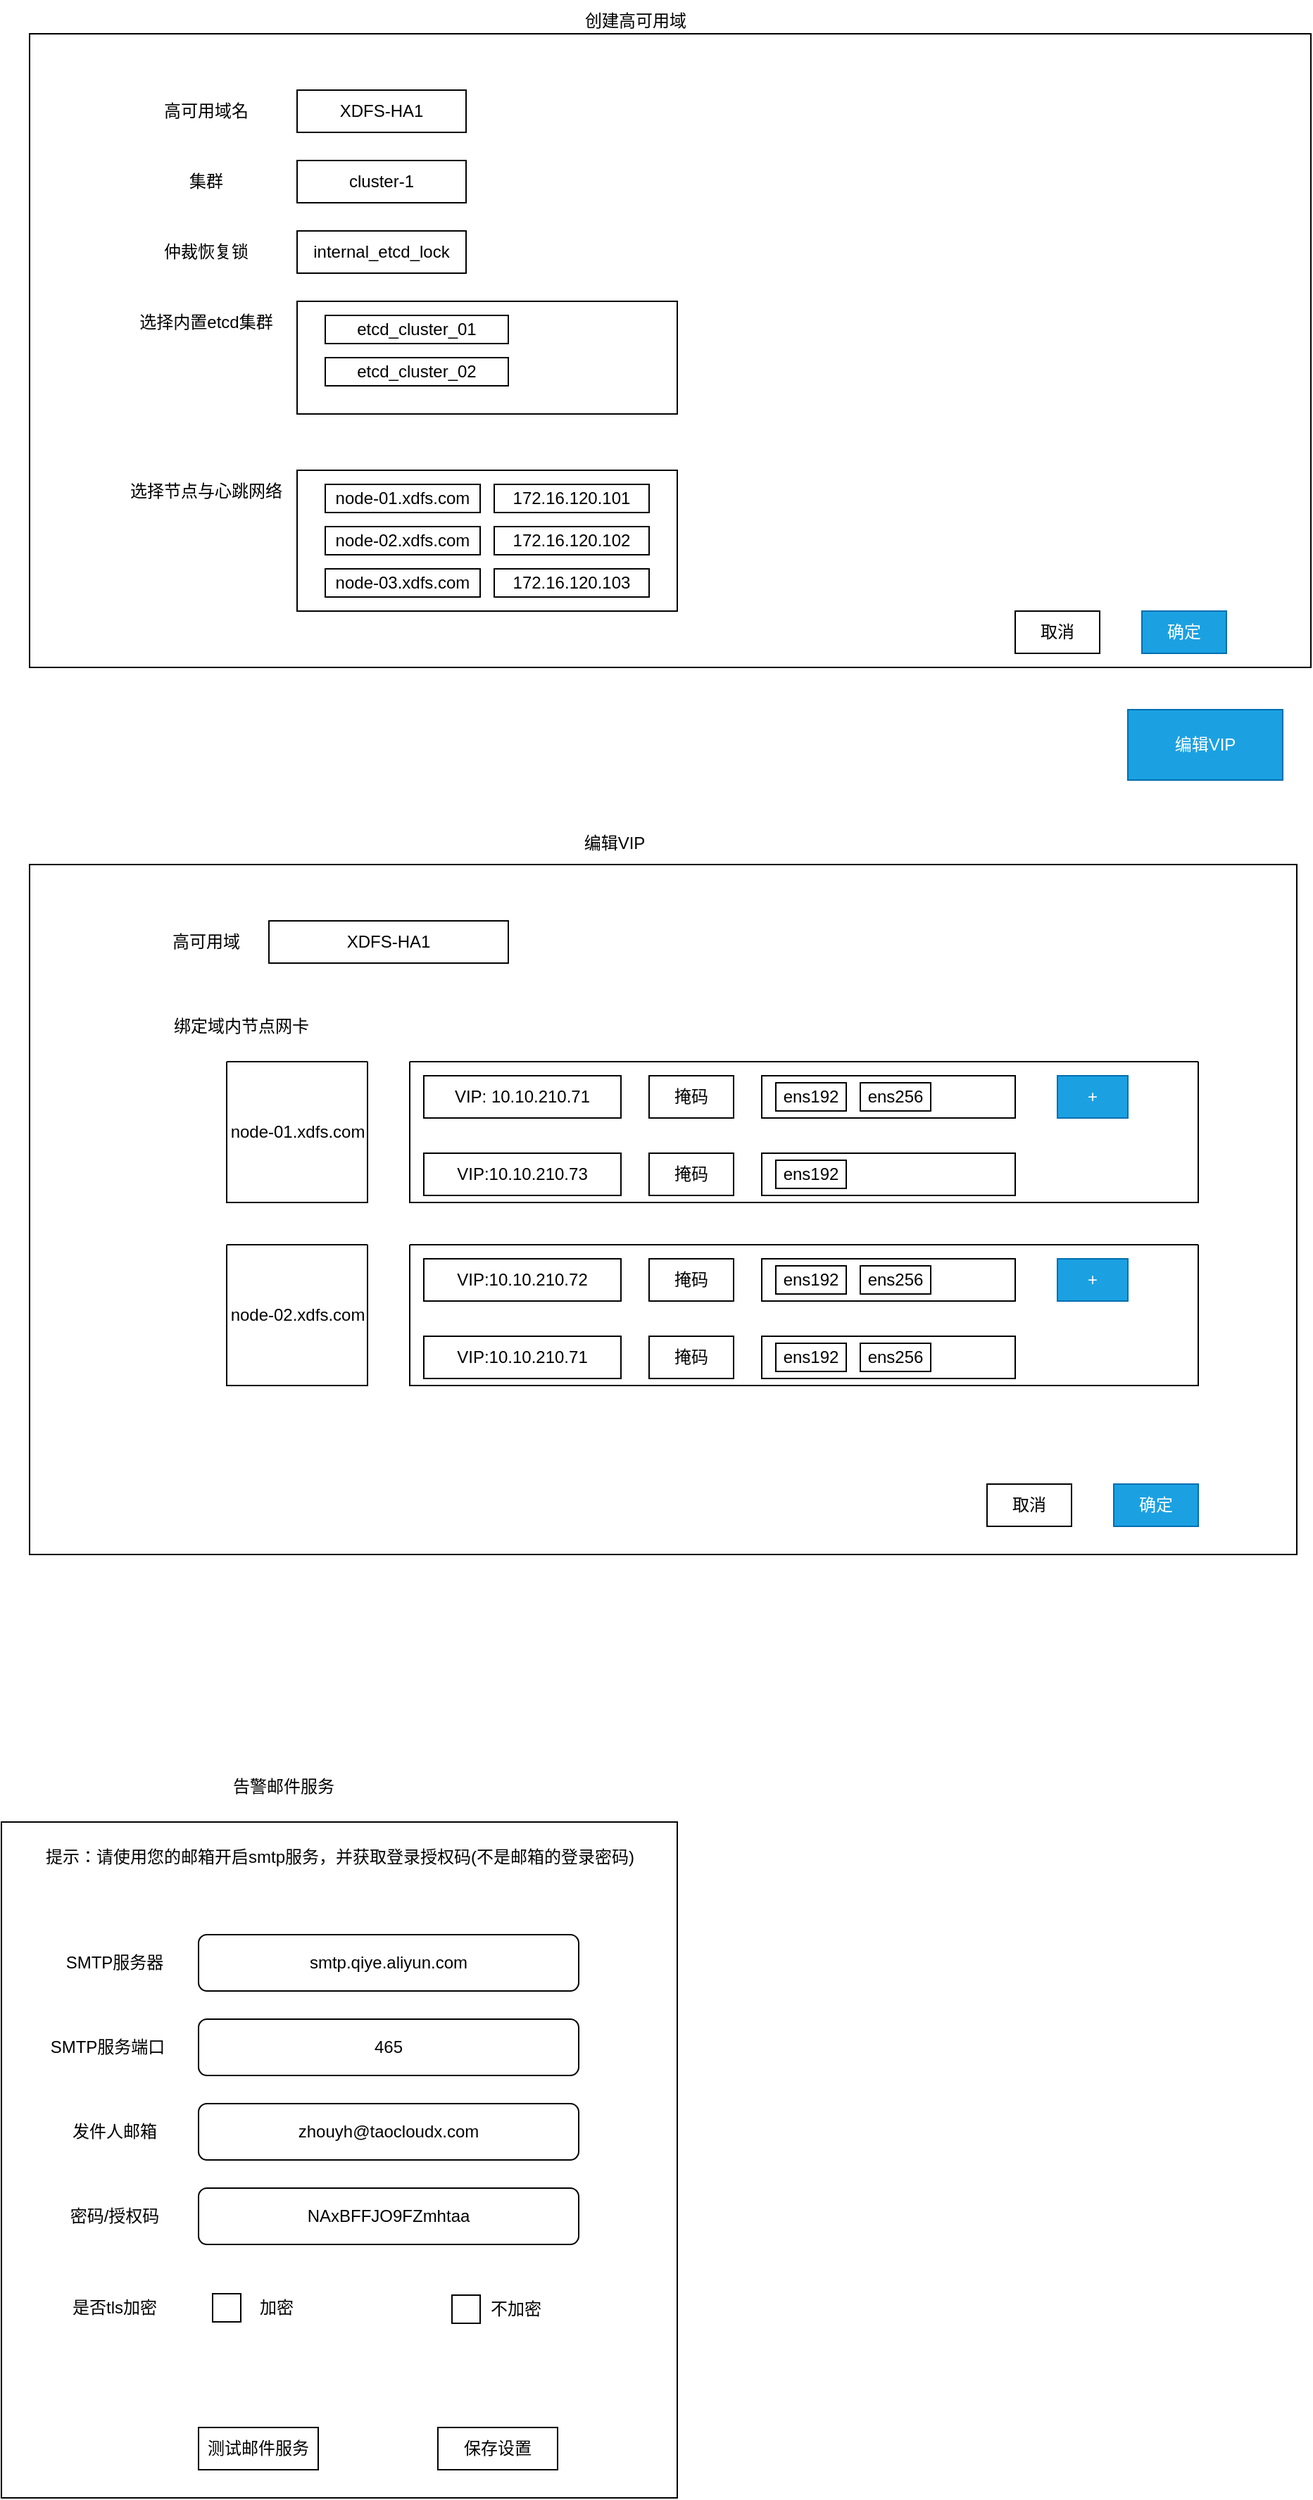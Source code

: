<mxfile version="24.2.5" type="github">
  <diagram name="第 1 页" id="poXkyj1D6vsKRv6Gx0ub">
    <mxGraphModel dx="1317" dy="1839" grid="1" gridSize="10" guides="1" tooltips="1" connect="1" arrows="1" fold="1" page="1" pageScale="1" pageWidth="1169" pageHeight="827" math="0" shadow="0">
      <root>
        <mxCell id="0" />
        <mxCell id="1" parent="0" />
        <mxCell id="ZORYQNpbHHB4bYGUqCD_-1" value="编辑VIP" style="rounded=0;whiteSpace=wrap;html=1;fillColor=#1ba1e2;fontColor=#ffffff;strokeColor=#006EAF;" parent="1" vertex="1">
          <mxGeometry x="950" y="90" width="110" height="50" as="geometry" />
        </mxCell>
        <mxCell id="ZORYQNpbHHB4bYGUqCD_-2" value="" style="rounded=0;whiteSpace=wrap;html=1;" parent="1" vertex="1">
          <mxGeometry x="170" y="200" width="900" height="490" as="geometry" />
        </mxCell>
        <mxCell id="ZORYQNpbHHB4bYGUqCD_-3" value="编辑VIP" style="text;html=1;align=center;verticalAlign=middle;resizable=0;points=[];autosize=1;strokeColor=none;fillColor=none;" parent="1" vertex="1">
          <mxGeometry x="550" y="170" width="70" height="30" as="geometry" />
        </mxCell>
        <mxCell id="ZORYQNpbHHB4bYGUqCD_-4" value="高可用域" style="text;html=1;align=center;verticalAlign=middle;resizable=0;points=[];autosize=1;strokeColor=none;fillColor=none;" parent="1" vertex="1">
          <mxGeometry x="260" y="240" width="70" height="30" as="geometry" />
        </mxCell>
        <mxCell id="ZORYQNpbHHB4bYGUqCD_-5" value="XDFS-HA1" style="rounded=0;whiteSpace=wrap;html=1;" parent="1" vertex="1">
          <mxGeometry x="340" y="240" width="170" height="30" as="geometry" />
        </mxCell>
        <mxCell id="ZORYQNpbHHB4bYGUqCD_-7" value="绑定域内节点网卡" style="text;html=1;align=center;verticalAlign=middle;resizable=0;points=[];autosize=1;strokeColor=none;fillColor=none;" parent="1" vertex="1">
          <mxGeometry x="260" y="300" width="120" height="30" as="geometry" />
        </mxCell>
        <mxCell id="ZORYQNpbHHB4bYGUqCD_-8" value="VIP" style="rounded=0;whiteSpace=wrap;html=1;" parent="1" vertex="1">
          <mxGeometry x="450" y="350" width="140" height="30" as="geometry" />
        </mxCell>
        <mxCell id="ZORYQNpbHHB4bYGUqCD_-9" value="掩码" style="rounded=0;whiteSpace=wrap;html=1;" parent="1" vertex="1">
          <mxGeometry x="610" y="350" width="60" height="30" as="geometry" />
        </mxCell>
        <mxCell id="ZORYQNpbHHB4bYGUqCD_-10" value="" style="rounded=0;whiteSpace=wrap;html=1;" parent="1" vertex="1">
          <mxGeometry x="690" y="350" width="180" height="30" as="geometry" />
        </mxCell>
        <mxCell id="ZORYQNpbHHB4bYGUqCD_-11" value="ens192" style="rounded=0;whiteSpace=wrap;html=1;" parent="1" vertex="1">
          <mxGeometry x="700" y="355" width="50" height="20" as="geometry" />
        </mxCell>
        <mxCell id="ZORYQNpbHHB4bYGUqCD_-12" value="ens256" style="rounded=0;whiteSpace=wrap;html=1;" parent="1" vertex="1">
          <mxGeometry x="760" y="355" width="50" height="20" as="geometry" />
        </mxCell>
        <mxCell id="ZORYQNpbHHB4bYGUqCD_-13" value="node-01.xdfs.com" style="text;html=1;align=center;verticalAlign=middle;resizable=0;points=[];autosize=1;strokeColor=none;fillColor=none;" parent="1" vertex="1">
          <mxGeometry x="300" y="375" width="120" height="30" as="geometry" />
        </mxCell>
        <mxCell id="ZORYQNpbHHB4bYGUqCD_-14" value="VIP: 10.10.210.71" style="rounded=0;whiteSpace=wrap;html=1;" parent="1" vertex="1">
          <mxGeometry x="450" y="350" width="140" height="30" as="geometry" />
        </mxCell>
        <mxCell id="ZORYQNpbHHB4bYGUqCD_-15" value="掩码" style="rounded=0;whiteSpace=wrap;html=1;" parent="1" vertex="1">
          <mxGeometry x="610" y="350" width="60" height="30" as="geometry" />
        </mxCell>
        <mxCell id="ZORYQNpbHHB4bYGUqCD_-16" value="ens192" style="rounded=0;whiteSpace=wrap;html=1;" parent="1" vertex="1">
          <mxGeometry x="700" y="355" width="50" height="20" as="geometry" />
        </mxCell>
        <mxCell id="ZORYQNpbHHB4bYGUqCD_-17" value="ens256" style="rounded=0;whiteSpace=wrap;html=1;" parent="1" vertex="1">
          <mxGeometry x="760" y="355" width="50" height="20" as="geometry" />
        </mxCell>
        <mxCell id="ZORYQNpbHHB4bYGUqCD_-18" value="" style="rounded=0;whiteSpace=wrap;html=1;" parent="1" vertex="1">
          <mxGeometry x="690" y="405" width="180" height="30" as="geometry" />
        </mxCell>
        <mxCell id="ZORYQNpbHHB4bYGUqCD_-20" value="VIP:10.10.210.73" style="rounded=0;whiteSpace=wrap;html=1;" parent="1" vertex="1">
          <mxGeometry x="450" y="405" width="140" height="30" as="geometry" />
        </mxCell>
        <mxCell id="ZORYQNpbHHB4bYGUqCD_-21" value="掩码" style="rounded=0;whiteSpace=wrap;html=1;" parent="1" vertex="1">
          <mxGeometry x="610" y="405" width="60" height="30" as="geometry" />
        </mxCell>
        <mxCell id="ZORYQNpbHHB4bYGUqCD_-22" value="ens192" style="rounded=0;whiteSpace=wrap;html=1;" parent="1" vertex="1">
          <mxGeometry x="700" y="410" width="50" height="20" as="geometry" />
        </mxCell>
        <mxCell id="ZORYQNpbHHB4bYGUqCD_-24" value="+" style="rounded=0;whiteSpace=wrap;html=1;fillColor=#1ba1e2;fontColor=#ffffff;strokeColor=#006EAF;" parent="1" vertex="1">
          <mxGeometry x="900" y="350" width="50" height="30" as="geometry" />
        </mxCell>
        <mxCell id="ZORYQNpbHHB4bYGUqCD_-26" value="" style="swimlane;startSize=0;" parent="1" vertex="1">
          <mxGeometry x="310" y="340" width="100" height="100" as="geometry" />
        </mxCell>
        <mxCell id="ZORYQNpbHHB4bYGUqCD_-27" value="" style="swimlane;startSize=0;" parent="1" vertex="1">
          <mxGeometry x="440" y="340" width="560" height="100" as="geometry" />
        </mxCell>
        <mxCell id="ZORYQNpbHHB4bYGUqCD_-28" value="" style="rounded=0;whiteSpace=wrap;html=1;" parent="1" vertex="1">
          <mxGeometry x="690" y="480" width="180" height="30" as="geometry" />
        </mxCell>
        <mxCell id="ZORYQNpbHHB4bYGUqCD_-29" value="node-02.xdfs.com" style="text;html=1;align=center;verticalAlign=middle;resizable=0;points=[];autosize=1;strokeColor=none;fillColor=none;" parent="1" vertex="1">
          <mxGeometry x="300" y="505" width="120" height="30" as="geometry" />
        </mxCell>
        <mxCell id="ZORYQNpbHHB4bYGUqCD_-30" value="VIP:10.10.210.72" style="rounded=0;whiteSpace=wrap;html=1;" parent="1" vertex="1">
          <mxGeometry x="450" y="480" width="140" height="30" as="geometry" />
        </mxCell>
        <mxCell id="ZORYQNpbHHB4bYGUqCD_-31" value="掩码" style="rounded=0;whiteSpace=wrap;html=1;" parent="1" vertex="1">
          <mxGeometry x="610" y="480" width="60" height="30" as="geometry" />
        </mxCell>
        <mxCell id="ZORYQNpbHHB4bYGUqCD_-32" value="ens192" style="rounded=0;whiteSpace=wrap;html=1;" parent="1" vertex="1">
          <mxGeometry x="700" y="485" width="50" height="20" as="geometry" />
        </mxCell>
        <mxCell id="ZORYQNpbHHB4bYGUqCD_-33" value="ens256" style="rounded=0;whiteSpace=wrap;html=1;" parent="1" vertex="1">
          <mxGeometry x="760" y="485" width="50" height="20" as="geometry" />
        </mxCell>
        <mxCell id="ZORYQNpbHHB4bYGUqCD_-34" value="" style="rounded=0;whiteSpace=wrap;html=1;" parent="1" vertex="1">
          <mxGeometry x="690" y="535" width="180" height="30" as="geometry" />
        </mxCell>
        <mxCell id="ZORYQNpbHHB4bYGUqCD_-35" value="VIP:10.10.210.71" style="rounded=0;whiteSpace=wrap;html=1;" parent="1" vertex="1">
          <mxGeometry x="450" y="535" width="140" height="30" as="geometry" />
        </mxCell>
        <mxCell id="ZORYQNpbHHB4bYGUqCD_-36" value="掩码" style="rounded=0;whiteSpace=wrap;html=1;" parent="1" vertex="1">
          <mxGeometry x="610" y="535" width="60" height="30" as="geometry" />
        </mxCell>
        <mxCell id="ZORYQNpbHHB4bYGUqCD_-37" value="ens192" style="rounded=0;whiteSpace=wrap;html=1;" parent="1" vertex="1">
          <mxGeometry x="700" y="540" width="50" height="20" as="geometry" />
        </mxCell>
        <mxCell id="ZORYQNpbHHB4bYGUqCD_-38" value="ens256" style="rounded=0;whiteSpace=wrap;html=1;" parent="1" vertex="1">
          <mxGeometry x="760" y="540" width="50" height="20" as="geometry" />
        </mxCell>
        <mxCell id="ZORYQNpbHHB4bYGUqCD_-39" value="+" style="rounded=0;whiteSpace=wrap;html=1;fillColor=#1ba1e2;fontColor=#ffffff;strokeColor=#006EAF;" parent="1" vertex="1">
          <mxGeometry x="900" y="480" width="50" height="30" as="geometry" />
        </mxCell>
        <mxCell id="ZORYQNpbHHB4bYGUqCD_-40" value="" style="swimlane;startSize=0;" parent="1" vertex="1">
          <mxGeometry x="310" y="470" width="100" height="100" as="geometry" />
        </mxCell>
        <mxCell id="ZORYQNpbHHB4bYGUqCD_-41" value="" style="swimlane;startSize=0;" parent="1" vertex="1">
          <mxGeometry x="440" y="470" width="560" height="100" as="geometry" />
        </mxCell>
        <mxCell id="ZORYQNpbHHB4bYGUqCD_-42" value="取消" style="rounded=0;whiteSpace=wrap;html=1;" parent="1" vertex="1">
          <mxGeometry x="850" y="640" width="60" height="30" as="geometry" />
        </mxCell>
        <mxCell id="ZORYQNpbHHB4bYGUqCD_-43" value="确定" style="rounded=0;whiteSpace=wrap;html=1;fillColor=#1ba1e2;fontColor=#ffffff;strokeColor=#006EAF;" parent="1" vertex="1">
          <mxGeometry x="940" y="640" width="60" height="30" as="geometry" />
        </mxCell>
        <mxCell id="ZORYQNpbHHB4bYGUqCD_-44" value="" style="rounded=0;whiteSpace=wrap;html=1;" parent="1" vertex="1">
          <mxGeometry x="170" y="-390" width="910" height="450" as="geometry" />
        </mxCell>
        <mxCell id="ZORYQNpbHHB4bYGUqCD_-45" value="创建高可用域" style="text;html=1;align=center;verticalAlign=middle;resizable=0;points=[];autosize=1;strokeColor=none;fillColor=none;" parent="1" vertex="1">
          <mxGeometry x="550" y="-414" width="100" height="30" as="geometry" />
        </mxCell>
        <mxCell id="ZORYQNpbHHB4bYGUqCD_-46" value="高可用域名" style="text;html=1;align=center;verticalAlign=middle;resizable=0;points=[];autosize=1;strokeColor=none;fillColor=none;" parent="1" vertex="1">
          <mxGeometry x="255" y="-350" width="80" height="30" as="geometry" />
        </mxCell>
        <mxCell id="ZORYQNpbHHB4bYGUqCD_-47" value="XDFS-HA1" style="rounded=0;whiteSpace=wrap;html=1;" parent="1" vertex="1">
          <mxGeometry x="360" y="-350" width="120" height="30" as="geometry" />
        </mxCell>
        <mxCell id="ZORYQNpbHHB4bYGUqCD_-48" value="集群" style="text;html=1;align=center;verticalAlign=middle;resizable=0;points=[];autosize=1;strokeColor=none;fillColor=none;" parent="1" vertex="1">
          <mxGeometry x="270" y="-300" width="50" height="30" as="geometry" />
        </mxCell>
        <mxCell id="ZORYQNpbHHB4bYGUqCD_-49" value="cluster-1" style="rounded=0;whiteSpace=wrap;html=1;" parent="1" vertex="1">
          <mxGeometry x="360" y="-300" width="120" height="30" as="geometry" />
        </mxCell>
        <mxCell id="ZORYQNpbHHB4bYGUqCD_-50" value="仲裁恢复锁" style="text;html=1;align=center;verticalAlign=middle;resizable=0;points=[];autosize=1;strokeColor=none;fillColor=none;" parent="1" vertex="1">
          <mxGeometry x="255" y="-250" width="80" height="30" as="geometry" />
        </mxCell>
        <mxCell id="ZORYQNpbHHB4bYGUqCD_-51" value="internal_etcd_lock" style="rounded=0;whiteSpace=wrap;html=1;" parent="1" vertex="1">
          <mxGeometry x="360" y="-250" width="120" height="30" as="geometry" />
        </mxCell>
        <mxCell id="ZORYQNpbHHB4bYGUqCD_-52" value="" style="rounded=0;whiteSpace=wrap;html=1;" parent="1" vertex="1">
          <mxGeometry x="360" y="-200" width="270" height="80" as="geometry" />
        </mxCell>
        <mxCell id="ZORYQNpbHHB4bYGUqCD_-53" value="选择内置etcd集群" style="text;html=1;align=center;verticalAlign=middle;resizable=0;points=[];autosize=1;strokeColor=none;fillColor=none;" parent="1" vertex="1">
          <mxGeometry x="235" y="-200" width="120" height="30" as="geometry" />
        </mxCell>
        <mxCell id="ZORYQNpbHHB4bYGUqCD_-54" value="etcd_cluster_01" style="rounded=0;whiteSpace=wrap;html=1;" parent="1" vertex="1">
          <mxGeometry x="380" y="-190" width="130" height="20" as="geometry" />
        </mxCell>
        <mxCell id="ZORYQNpbHHB4bYGUqCD_-55" value="etcd_cluster_02" style="rounded=0;whiteSpace=wrap;html=1;" parent="1" vertex="1">
          <mxGeometry x="380" y="-160" width="130" height="20" as="geometry" />
        </mxCell>
        <mxCell id="ZORYQNpbHHB4bYGUqCD_-56" value="" style="rounded=0;whiteSpace=wrap;html=1;" parent="1" vertex="1">
          <mxGeometry x="360" y="-80" width="270" height="100" as="geometry" />
        </mxCell>
        <mxCell id="ZORYQNpbHHB4bYGUqCD_-57" value="选择节点与心跳网络" style="text;html=1;align=center;verticalAlign=middle;resizable=0;points=[];autosize=1;strokeColor=none;fillColor=none;" parent="1" vertex="1">
          <mxGeometry x="230" y="-80" width="130" height="30" as="geometry" />
        </mxCell>
        <mxCell id="ZORYQNpbHHB4bYGUqCD_-58" value="node-01.xdfs.com" style="rounded=0;whiteSpace=wrap;html=1;" parent="1" vertex="1">
          <mxGeometry x="380" y="-70" width="110" height="20" as="geometry" />
        </mxCell>
        <mxCell id="ZORYQNpbHHB4bYGUqCD_-59" value="node-02.xdfs.com" style="rounded=0;whiteSpace=wrap;html=1;" parent="1" vertex="1">
          <mxGeometry x="380" y="-40" width="110" height="20" as="geometry" />
        </mxCell>
        <mxCell id="ZORYQNpbHHB4bYGUqCD_-60" value="node-03.xdfs.com" style="rounded=0;whiteSpace=wrap;html=1;" parent="1" vertex="1">
          <mxGeometry x="380" y="-10" width="110" height="20" as="geometry" />
        </mxCell>
        <mxCell id="ZORYQNpbHHB4bYGUqCD_-61" value="node-01.xdfs.com" style="rounded=0;whiteSpace=wrap;html=1;" parent="1" vertex="1">
          <mxGeometry x="380" y="-70" width="110" height="20" as="geometry" />
        </mxCell>
        <mxCell id="ZORYQNpbHHB4bYGUqCD_-62" value="172.16.120.102" style="rounded=0;whiteSpace=wrap;html=1;" parent="1" vertex="1">
          <mxGeometry x="500" y="-40" width="110" height="20" as="geometry" />
        </mxCell>
        <mxCell id="ZORYQNpbHHB4bYGUqCD_-63" value="172.16.120.103" style="rounded=0;whiteSpace=wrap;html=1;" parent="1" vertex="1">
          <mxGeometry x="500" y="-10" width="110" height="20" as="geometry" />
        </mxCell>
        <mxCell id="ZORYQNpbHHB4bYGUqCD_-64" value="172.16.120.101" style="rounded=0;whiteSpace=wrap;html=1;" parent="1" vertex="1">
          <mxGeometry x="500" y="-70" width="110" height="20" as="geometry" />
        </mxCell>
        <mxCell id="ZORYQNpbHHB4bYGUqCD_-65" value="取消" style="rounded=0;whiteSpace=wrap;html=1;" parent="1" vertex="1">
          <mxGeometry x="870" y="20" width="60" height="30" as="geometry" />
        </mxCell>
        <mxCell id="ZORYQNpbHHB4bYGUqCD_-66" value="确定" style="rounded=0;whiteSpace=wrap;html=1;fillColor=#1ba1e2;fontColor=#ffffff;strokeColor=#006EAF;" parent="1" vertex="1">
          <mxGeometry x="960" y="20" width="60" height="30" as="geometry" />
        </mxCell>
        <mxCell id="iZCq--ZPS89diM5ZzLBd-1" value="" style="whiteSpace=wrap;html=1;aspect=fixed;" vertex="1" parent="1">
          <mxGeometry x="150" y="880" width="480" height="480" as="geometry" />
        </mxCell>
        <mxCell id="iZCq--ZPS89diM5ZzLBd-2" value="告警邮件服务" style="text;html=1;align=center;verticalAlign=middle;resizable=0;points=[];autosize=1;strokeColor=none;fillColor=none;" vertex="1" parent="1">
          <mxGeometry x="300" y="840" width="100" height="30" as="geometry" />
        </mxCell>
        <mxCell id="iZCq--ZPS89diM5ZzLBd-3" value="smtp.qiye.aliyun.com" style="rounded=1;whiteSpace=wrap;html=1;" vertex="1" parent="1">
          <mxGeometry x="290" y="960" width="270" height="40" as="geometry" />
        </mxCell>
        <mxCell id="iZCq--ZPS89diM5ZzLBd-4" value="SMTP服务器" style="text;html=1;align=center;verticalAlign=middle;resizable=0;points=[];autosize=1;strokeColor=none;fillColor=none;" vertex="1" parent="1">
          <mxGeometry x="185" y="965" width="90" height="30" as="geometry" />
        </mxCell>
        <mxCell id="iZCq--ZPS89diM5ZzLBd-5" value="465" style="rounded=1;whiteSpace=wrap;html=1;" vertex="1" parent="1">
          <mxGeometry x="290" y="1020" width="270" height="40" as="geometry" />
        </mxCell>
        <mxCell id="iZCq--ZPS89diM5ZzLBd-6" value="SMTP服务端口" style="text;html=1;align=center;verticalAlign=middle;resizable=0;points=[];autosize=1;strokeColor=none;fillColor=none;" vertex="1" parent="1">
          <mxGeometry x="175" y="1025" width="100" height="30" as="geometry" />
        </mxCell>
        <mxCell id="iZCq--ZPS89diM5ZzLBd-7" value="zhouyh@taocloudx.com" style="rounded=1;whiteSpace=wrap;html=1;" vertex="1" parent="1">
          <mxGeometry x="290" y="1080" width="270" height="40" as="geometry" />
        </mxCell>
        <mxCell id="iZCq--ZPS89diM5ZzLBd-8" value="发件人邮箱" style="text;html=1;align=center;verticalAlign=middle;resizable=0;points=[];autosize=1;strokeColor=none;fillColor=none;" vertex="1" parent="1">
          <mxGeometry x="190" y="1085" width="80" height="30" as="geometry" />
        </mxCell>
        <mxCell id="iZCq--ZPS89diM5ZzLBd-9" value="NAxBFFJO9FZmhtaa" style="rounded=1;whiteSpace=wrap;html=1;" vertex="1" parent="1">
          <mxGeometry x="290" y="1140" width="270" height="40" as="geometry" />
        </mxCell>
        <mxCell id="iZCq--ZPS89diM5ZzLBd-10" value="密码/授权码" style="text;html=1;align=center;verticalAlign=middle;resizable=0;points=[];autosize=1;strokeColor=none;fillColor=none;" vertex="1" parent="1">
          <mxGeometry x="185" y="1145" width="90" height="30" as="geometry" />
        </mxCell>
        <mxCell id="iZCq--ZPS89diM5ZzLBd-11" value="是否tls加密" style="text;html=1;align=center;verticalAlign=middle;resizable=0;points=[];autosize=1;strokeColor=none;fillColor=none;" vertex="1" parent="1">
          <mxGeometry x="190" y="1210" width="80" height="30" as="geometry" />
        </mxCell>
        <mxCell id="iZCq--ZPS89diM5ZzLBd-12" value="" style="rounded=0;whiteSpace=wrap;html=1;" vertex="1" parent="1">
          <mxGeometry x="300" y="1215" width="20" height="20" as="geometry" />
        </mxCell>
        <mxCell id="iZCq--ZPS89diM5ZzLBd-13" value="加密" style="text;html=1;align=center;verticalAlign=middle;resizable=0;points=[];autosize=1;strokeColor=none;fillColor=none;" vertex="1" parent="1">
          <mxGeometry x="320" y="1210" width="50" height="30" as="geometry" />
        </mxCell>
        <mxCell id="iZCq--ZPS89diM5ZzLBd-14" value="" style="rounded=0;whiteSpace=wrap;html=1;" vertex="1" parent="1">
          <mxGeometry x="470" y="1216" width="20" height="20" as="geometry" />
        </mxCell>
        <mxCell id="iZCq--ZPS89diM5ZzLBd-15" value="不加密" style="text;html=1;align=center;verticalAlign=middle;resizable=0;points=[];autosize=1;strokeColor=none;fillColor=none;" vertex="1" parent="1">
          <mxGeometry x="485" y="1211" width="60" height="30" as="geometry" />
        </mxCell>
        <mxCell id="iZCq--ZPS89diM5ZzLBd-16" value="测试邮件服务" style="rounded=0;whiteSpace=wrap;html=1;" vertex="1" parent="1">
          <mxGeometry x="290" y="1310" width="85" height="30" as="geometry" />
        </mxCell>
        <mxCell id="iZCq--ZPS89diM5ZzLBd-17" value="保存设置" style="rounded=0;whiteSpace=wrap;html=1;" vertex="1" parent="1">
          <mxGeometry x="460" y="1310" width="85" height="30" as="geometry" />
        </mxCell>
        <mxCell id="iZCq--ZPS89diM5ZzLBd-18" value="提示：请使用您的邮箱开启smtp服务，并获取登录授权码(不是邮箱的登录密码)" style="text;html=1;align=center;verticalAlign=middle;resizable=0;points=[];autosize=1;strokeColor=none;fillColor=none;" vertex="1" parent="1">
          <mxGeometry x="170" y="890" width="440" height="30" as="geometry" />
        </mxCell>
      </root>
    </mxGraphModel>
  </diagram>
</mxfile>
